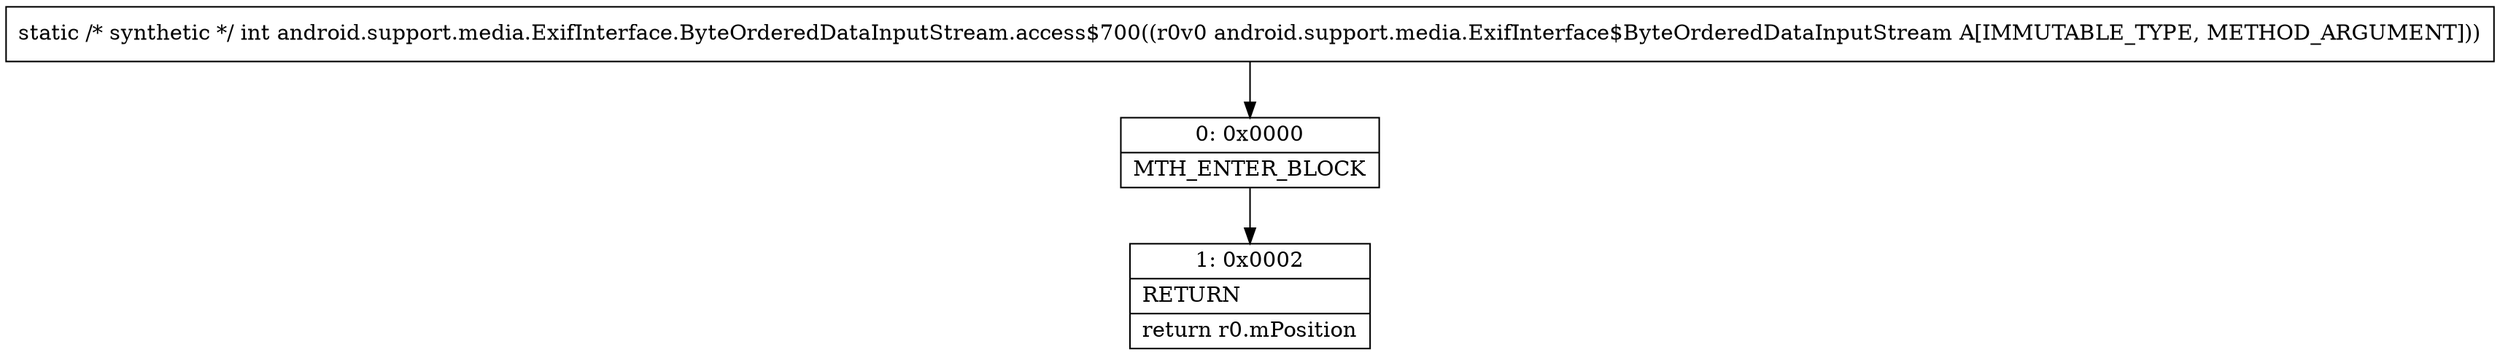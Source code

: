 digraph "CFG forandroid.support.media.ExifInterface.ByteOrderedDataInputStream.access$700(Landroid\/support\/media\/ExifInterface$ByteOrderedDataInputStream;)I" {
Node_0 [shape=record,label="{0\:\ 0x0000|MTH_ENTER_BLOCK\l}"];
Node_1 [shape=record,label="{1\:\ 0x0002|RETURN\l|return r0.mPosition\l}"];
MethodNode[shape=record,label="{static \/* synthetic *\/ int android.support.media.ExifInterface.ByteOrderedDataInputStream.access$700((r0v0 android.support.media.ExifInterface$ByteOrderedDataInputStream A[IMMUTABLE_TYPE, METHOD_ARGUMENT])) }"];
MethodNode -> Node_0;
Node_0 -> Node_1;
}

